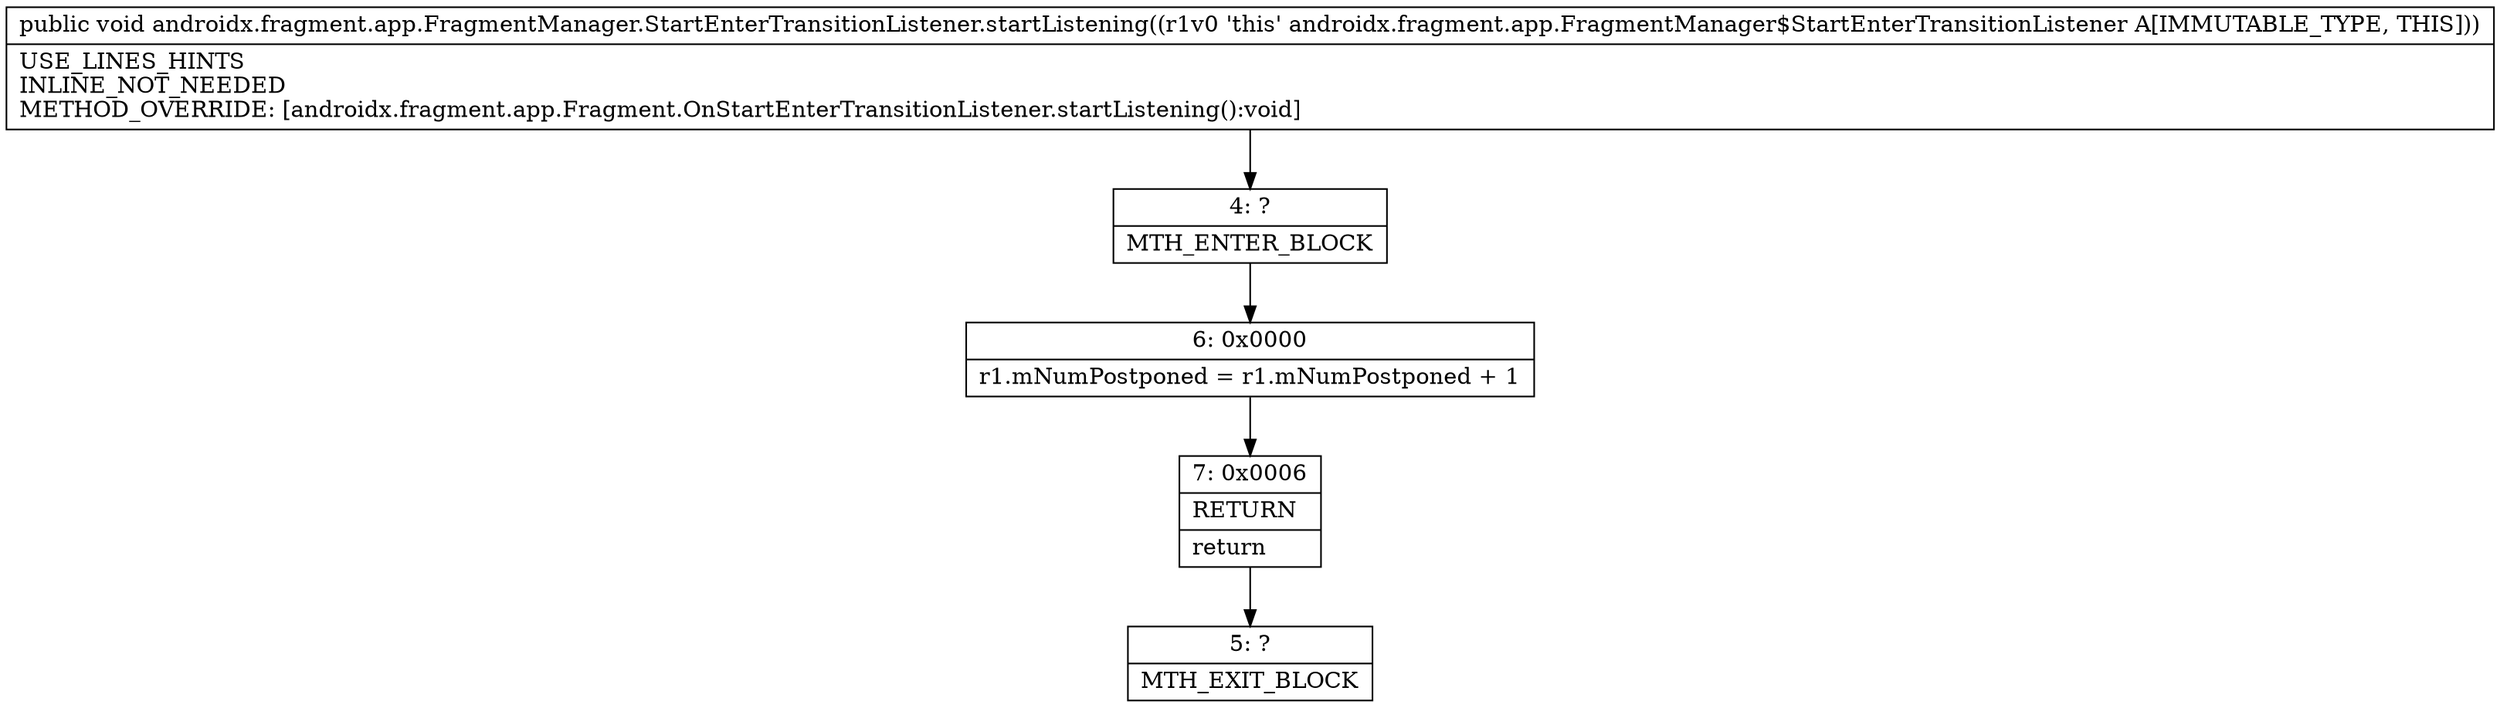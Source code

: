 digraph "CFG forandroidx.fragment.app.FragmentManager.StartEnterTransitionListener.startListening()V" {
Node_4 [shape=record,label="{4\:\ ?|MTH_ENTER_BLOCK\l}"];
Node_6 [shape=record,label="{6\:\ 0x0000|r1.mNumPostponed = r1.mNumPostponed + 1\l}"];
Node_7 [shape=record,label="{7\:\ 0x0006|RETURN\l|return\l}"];
Node_5 [shape=record,label="{5\:\ ?|MTH_EXIT_BLOCK\l}"];
MethodNode[shape=record,label="{public void androidx.fragment.app.FragmentManager.StartEnterTransitionListener.startListening((r1v0 'this' androidx.fragment.app.FragmentManager$StartEnterTransitionListener A[IMMUTABLE_TYPE, THIS]))  | USE_LINES_HINTS\lINLINE_NOT_NEEDED\lMETHOD_OVERRIDE: [androidx.fragment.app.Fragment.OnStartEnterTransitionListener.startListening():void]\l}"];
MethodNode -> Node_4;Node_4 -> Node_6;
Node_6 -> Node_7;
Node_7 -> Node_5;
}

